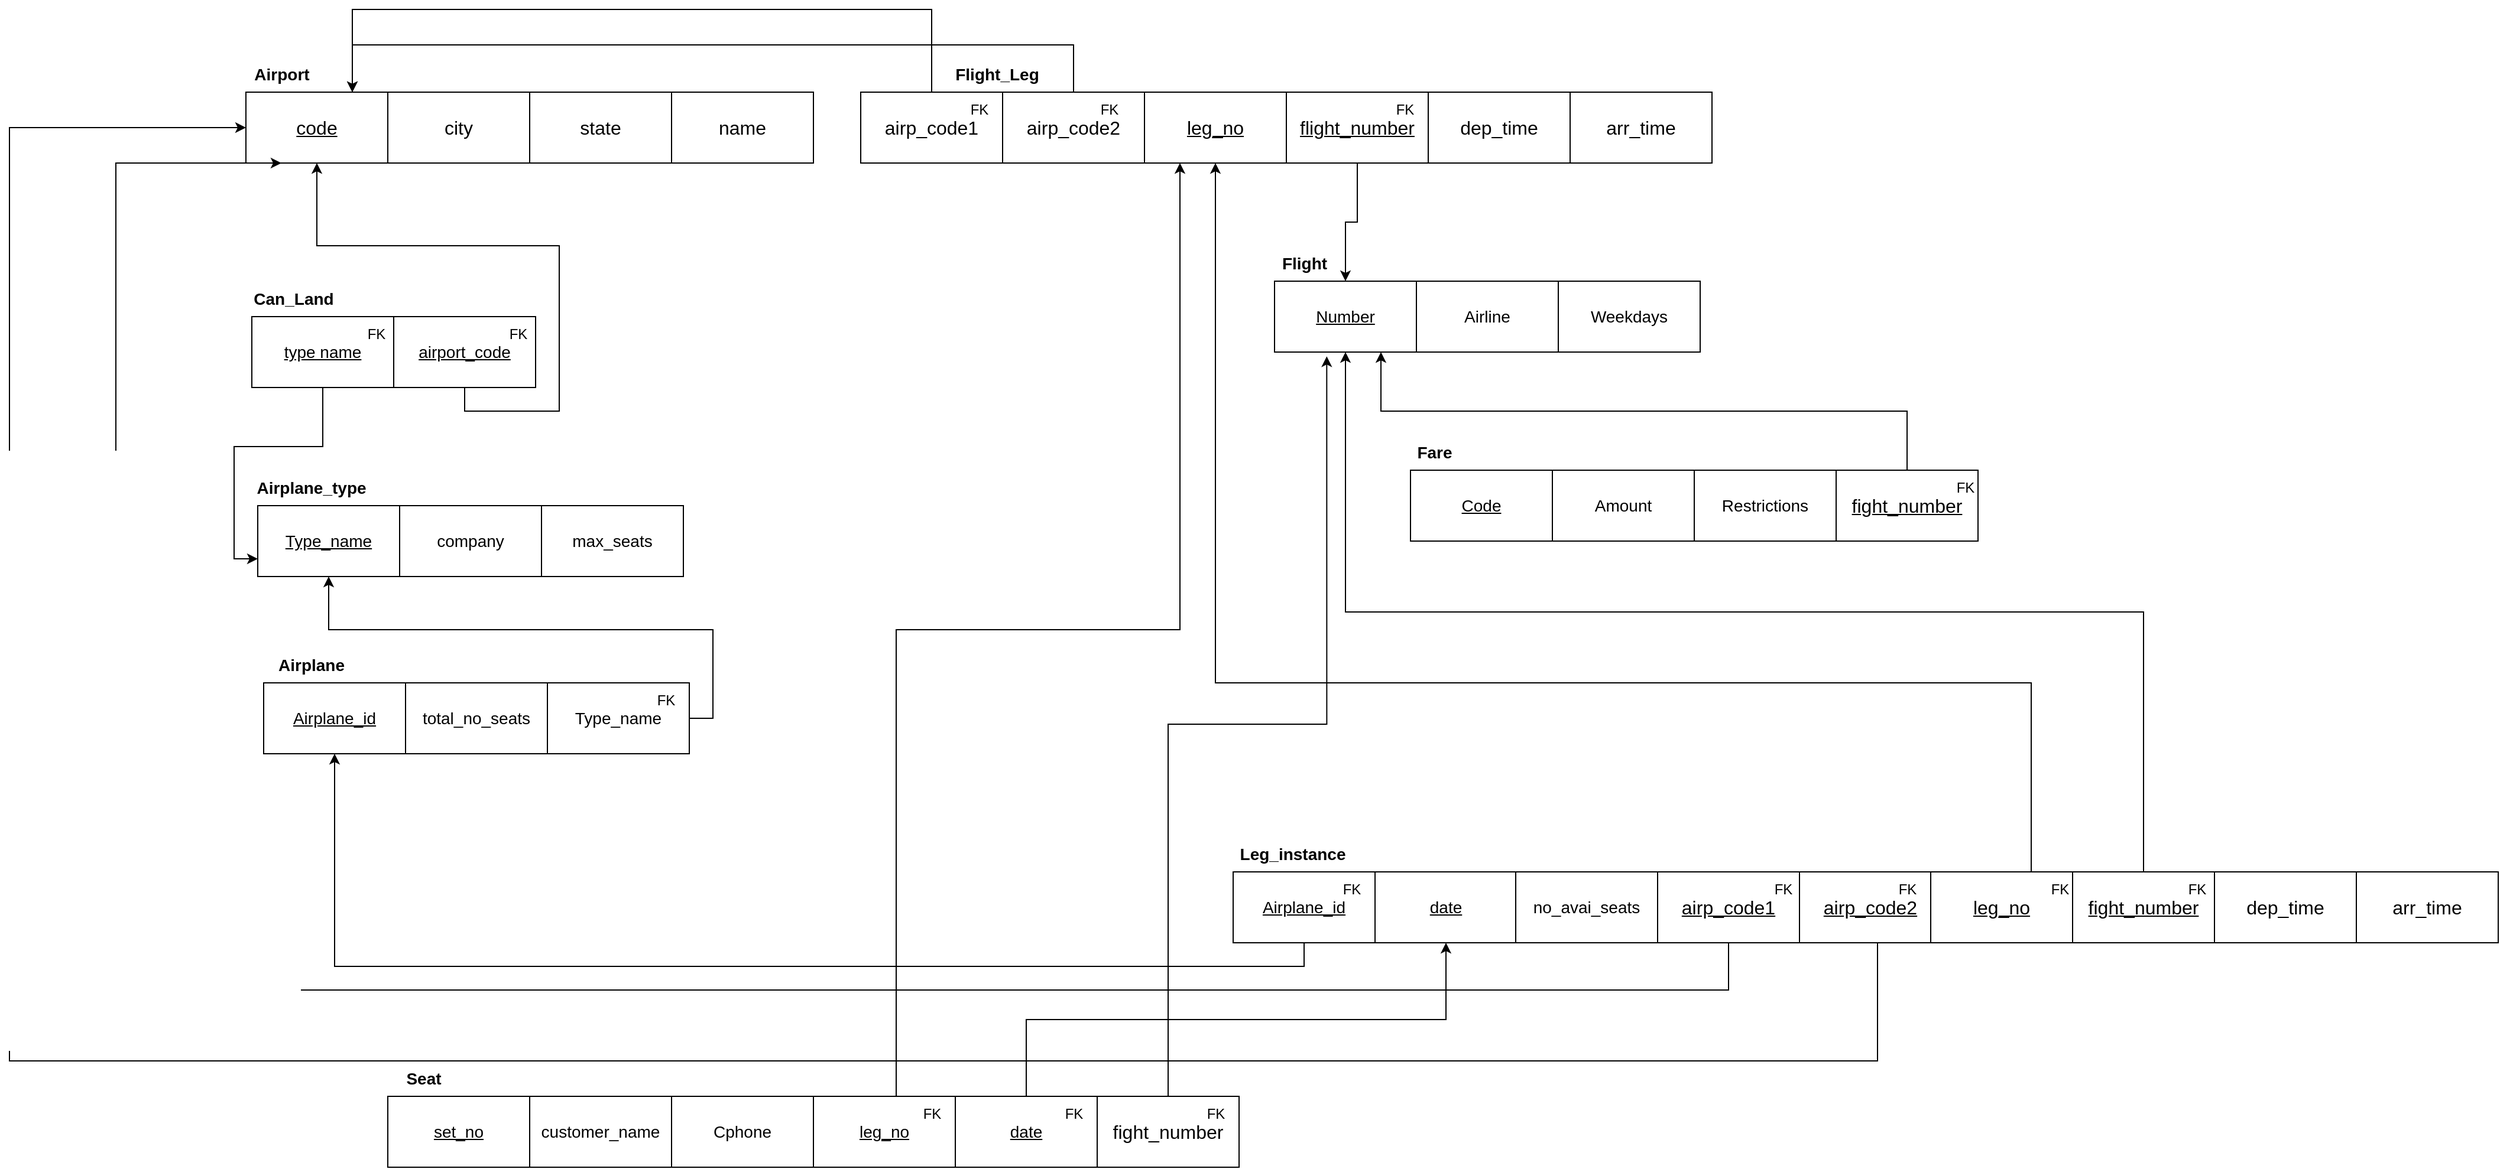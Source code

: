 <mxfile version="21.0.6" type="device"><diagram name="Página-1" id="JEeEAYfSQi2A84eLueMI"><mxGraphModel dx="3804" dy="646" grid="1" gridSize="10" guides="1" tooltips="1" connect="1" arrows="1" fold="1" page="0" pageScale="1" pageWidth="1100" pageHeight="850" math="0" shadow="0"><root><mxCell id="0"/><mxCell id="1" parent="0"/><mxCell id="AXRR7q1jsi4SHrhdTzj2-1" value="&lt;u&gt;code&lt;/u&gt;" style="rounded=0;whiteSpace=wrap;html=1;fontSize=16;" vertex="1" parent="1"><mxGeometry x="-300" y="500" width="120" height="60" as="geometry"/></mxCell><mxCell id="AXRR7q1jsi4SHrhdTzj2-2" value="city" style="rounded=0;whiteSpace=wrap;html=1;fontSize=16;" vertex="1" parent="1"><mxGeometry x="-180" y="500" width="120" height="60" as="geometry"/></mxCell><mxCell id="AXRR7q1jsi4SHrhdTzj2-3" value="state" style="rounded=0;whiteSpace=wrap;html=1;fontSize=16;" vertex="1" parent="1"><mxGeometry x="-60" y="500" width="120" height="60" as="geometry"/></mxCell><mxCell id="AXRR7q1jsi4SHrhdTzj2-4" value="&lt;font style=&quot;font-size: 16px;&quot;&gt;name&lt;/font&gt;" style="rounded=0;whiteSpace=wrap;html=1;" vertex="1" parent="1"><mxGeometry x="60" y="500" width="120" height="60" as="geometry"/></mxCell><mxCell id="AXRR7q1jsi4SHrhdTzj2-5" value="&lt;font style=&quot;font-size: 14px;&quot;&gt;&lt;b&gt;Airport&lt;/b&gt;&lt;/font&gt;" style="text;html=1;align=center;verticalAlign=middle;resizable=0;points=[];autosize=1;strokeColor=none;fillColor=none;" vertex="1" parent="1"><mxGeometry x="-305" y="470" width="70" height="30" as="geometry"/></mxCell><mxCell id="AXRR7q1jsi4SHrhdTzj2-90" style="edgeStyle=orthogonalEdgeStyle;rounded=0;orthogonalLoop=1;jettySize=auto;html=1;exitX=0.5;exitY=0;exitDx=0;exitDy=0;entryX=0.75;entryY=0;entryDx=0;entryDy=0;" edge="1" parent="1" source="AXRR7q1jsi4SHrhdTzj2-6" target="AXRR7q1jsi4SHrhdTzj2-1"><mxGeometry relative="1" as="geometry"><Array as="points"><mxPoint x="280" y="430"/><mxPoint x="-210" y="430"/></Array></mxGeometry></mxCell><mxCell id="AXRR7q1jsi4SHrhdTzj2-6" value="airp_code1" style="rounded=0;whiteSpace=wrap;html=1;fontSize=16;" vertex="1" parent="1"><mxGeometry x="220" y="500" width="120" height="60" as="geometry"/></mxCell><mxCell id="AXRR7q1jsi4SHrhdTzj2-91" style="edgeStyle=orthogonalEdgeStyle;rounded=0;orthogonalLoop=1;jettySize=auto;html=1;exitX=0.5;exitY=0;exitDx=0;exitDy=0;entryX=0.75;entryY=0;entryDx=0;entryDy=0;" edge="1" parent="1" source="AXRR7q1jsi4SHrhdTzj2-7" target="AXRR7q1jsi4SHrhdTzj2-1"><mxGeometry relative="1" as="geometry"><Array as="points"><mxPoint x="400" y="460"/><mxPoint x="-210" y="460"/></Array></mxGeometry></mxCell><mxCell id="AXRR7q1jsi4SHrhdTzj2-7" value="airp_code2" style="rounded=0;whiteSpace=wrap;html=1;fontSize=16;" vertex="1" parent="1"><mxGeometry x="340" y="500" width="120" height="60" as="geometry"/></mxCell><mxCell id="AXRR7q1jsi4SHrhdTzj2-8" value="&lt;u&gt;leg_no&lt;/u&gt;" style="rounded=0;whiteSpace=wrap;html=1;fontSize=16;" vertex="1" parent="1"><mxGeometry x="460" y="500" width="120" height="60" as="geometry"/></mxCell><mxCell id="AXRR7q1jsi4SHrhdTzj2-67" style="edgeStyle=orthogonalEdgeStyle;rounded=0;orthogonalLoop=1;jettySize=auto;html=1;exitX=0.5;exitY=1;exitDx=0;exitDy=0;" edge="1" parent="1" source="AXRR7q1jsi4SHrhdTzj2-9" target="AXRR7q1jsi4SHrhdTzj2-14"><mxGeometry relative="1" as="geometry"/></mxCell><mxCell id="AXRR7q1jsi4SHrhdTzj2-9" value="&lt;u&gt;flight_number&lt;/u&gt;" style="rounded=0;whiteSpace=wrap;html=1;fontSize=16;" vertex="1" parent="1"><mxGeometry x="580" y="500" width="120" height="60" as="geometry"/></mxCell><mxCell id="AXRR7q1jsi4SHrhdTzj2-10" value="dep_time" style="rounded=0;whiteSpace=wrap;html=1;fontSize=16;" vertex="1" parent="1"><mxGeometry x="700" y="500" width="120" height="60" as="geometry"/></mxCell><mxCell id="AXRR7q1jsi4SHrhdTzj2-11" value="arr_time" style="rounded=0;whiteSpace=wrap;html=1;fontSize=16;" vertex="1" parent="1"><mxGeometry x="820" y="500" width="120" height="60" as="geometry"/></mxCell><mxCell id="AXRR7q1jsi4SHrhdTzj2-12" value="&lt;font style=&quot;font-size: 14px;&quot;&gt;&lt;b&gt;Flight_Leg&lt;/b&gt;&lt;/font&gt;" style="text;html=1;align=center;verticalAlign=middle;resizable=0;points=[];autosize=1;strokeColor=none;fillColor=none;" vertex="1" parent="1"><mxGeometry x="290" y="470" width="90" height="30" as="geometry"/></mxCell><mxCell id="AXRR7q1jsi4SHrhdTzj2-14" value="&lt;font style=&quot;font-size: 14px;&quot;&gt;&lt;u&gt;Number&lt;/u&gt;&lt;/font&gt;" style="rounded=0;whiteSpace=wrap;html=1;" vertex="1" parent="1"><mxGeometry x="570" y="660" width="120" height="60" as="geometry"/></mxCell><mxCell id="AXRR7q1jsi4SHrhdTzj2-15" value="&lt;font style=&quot;font-size: 14px;&quot;&gt;Airline&lt;/font&gt;" style="rounded=0;whiteSpace=wrap;html=1;" vertex="1" parent="1"><mxGeometry x="690" y="660" width="120" height="60" as="geometry"/></mxCell><mxCell id="AXRR7q1jsi4SHrhdTzj2-16" value="&lt;font style=&quot;font-size: 14px;&quot;&gt;Weekdays&lt;/font&gt;" style="rounded=0;whiteSpace=wrap;html=1;" vertex="1" parent="1"><mxGeometry x="810" y="660" width="120" height="60" as="geometry"/></mxCell><mxCell id="AXRR7q1jsi4SHrhdTzj2-17" value="&lt;font style=&quot;font-size: 14px;&quot;&gt;&lt;b&gt;Flight&lt;/b&gt;&lt;/font&gt;" style="text;html=1;align=center;verticalAlign=middle;resizable=0;points=[];autosize=1;strokeColor=none;fillColor=none;" vertex="1" parent="1"><mxGeometry x="565" y="630" width="60" height="30" as="geometry"/></mxCell><mxCell id="AXRR7q1jsi4SHrhdTzj2-19" value="&lt;font style=&quot;font-size: 14px;&quot;&gt;&lt;u&gt;Code&lt;/u&gt;&lt;/font&gt;" style="rounded=0;whiteSpace=wrap;html=1;" vertex="1" parent="1"><mxGeometry x="685" y="820" width="120" height="60" as="geometry"/></mxCell><mxCell id="AXRR7q1jsi4SHrhdTzj2-20" value="&lt;font style=&quot;font-size: 14px;&quot;&gt;Amount&lt;/font&gt;" style="rounded=0;whiteSpace=wrap;html=1;" vertex="1" parent="1"><mxGeometry x="805" y="820" width="120" height="60" as="geometry"/></mxCell><mxCell id="AXRR7q1jsi4SHrhdTzj2-21" value="&lt;font style=&quot;font-size: 14px;&quot;&gt;Restrictions&lt;/font&gt;" style="rounded=0;whiteSpace=wrap;html=1;" vertex="1" parent="1"><mxGeometry x="925" y="820" width="120" height="60" as="geometry"/></mxCell><mxCell id="AXRR7q1jsi4SHrhdTzj2-22" value="&lt;font style=&quot;font-size: 14px;&quot;&gt;&lt;b&gt;Fare&lt;/b&gt;&lt;/font&gt;" style="text;html=1;align=center;verticalAlign=middle;resizable=0;points=[];autosize=1;strokeColor=none;fillColor=none;" vertex="1" parent="1"><mxGeometry x="680" y="790" width="50" height="30" as="geometry"/></mxCell><mxCell id="AXRR7q1jsi4SHrhdTzj2-68" style="edgeStyle=orthogonalEdgeStyle;rounded=0;orthogonalLoop=1;jettySize=auto;html=1;exitX=0.5;exitY=0;exitDx=0;exitDy=0;entryX=0.75;entryY=1;entryDx=0;entryDy=0;" edge="1" parent="1" source="AXRR7q1jsi4SHrhdTzj2-23" target="AXRR7q1jsi4SHrhdTzj2-14"><mxGeometry relative="1" as="geometry"/></mxCell><mxCell id="AXRR7q1jsi4SHrhdTzj2-23" value="&lt;u&gt;fight_number&lt;/u&gt;" style="rounded=0;whiteSpace=wrap;html=1;fontSize=16;" vertex="1" parent="1"><mxGeometry x="1045" y="820" width="120" height="60" as="geometry"/></mxCell><mxCell id="AXRR7q1jsi4SHrhdTzj2-60" style="edgeStyle=orthogonalEdgeStyle;rounded=0;orthogonalLoop=1;jettySize=auto;html=1;entryX=0;entryY=0.75;entryDx=0;entryDy=0;" edge="1" parent="1" source="AXRR7q1jsi4SHrhdTzj2-24" target="AXRR7q1jsi4SHrhdTzj2-29"><mxGeometry relative="1" as="geometry"/></mxCell><mxCell id="AXRR7q1jsi4SHrhdTzj2-24" value="&lt;font style=&quot;font-size: 14px;&quot;&gt;&lt;u&gt;type name&lt;/u&gt;&lt;/font&gt;" style="rounded=0;whiteSpace=wrap;html=1;" vertex="1" parent="1"><mxGeometry x="-295" y="690" width="120" height="60" as="geometry"/></mxCell><mxCell id="AXRR7q1jsi4SHrhdTzj2-59" style="edgeStyle=orthogonalEdgeStyle;rounded=0;orthogonalLoop=1;jettySize=auto;html=1;exitX=0.5;exitY=1;exitDx=0;exitDy=0;entryX=0.5;entryY=1;entryDx=0;entryDy=0;" edge="1" parent="1" source="AXRR7q1jsi4SHrhdTzj2-25" target="AXRR7q1jsi4SHrhdTzj2-1"><mxGeometry relative="1" as="geometry"><mxPoint x="-60" y="580" as="targetPoint"/><Array as="points"><mxPoint x="-115" y="770"/><mxPoint x="-35" y="770"/><mxPoint x="-35" y="630"/><mxPoint x="-240" y="630"/></Array></mxGeometry></mxCell><mxCell id="AXRR7q1jsi4SHrhdTzj2-25" value="&lt;span style=&quot;font-size: 14px;&quot;&gt;&lt;u&gt;airport_code&lt;/u&gt;&lt;/span&gt;" style="rounded=0;whiteSpace=wrap;html=1;" vertex="1" parent="1"><mxGeometry x="-175" y="690" width="120" height="60" as="geometry"/></mxCell><mxCell id="AXRR7q1jsi4SHrhdTzj2-27" value="&lt;font style=&quot;font-size: 14px;&quot;&gt;&lt;b&gt;Can_Land&lt;/b&gt;&lt;/font&gt;" style="text;html=1;align=center;verticalAlign=middle;resizable=0;points=[];autosize=1;strokeColor=none;fillColor=none;" vertex="1" parent="1"><mxGeometry x="-305" y="660" width="90" height="30" as="geometry"/></mxCell><mxCell id="AXRR7q1jsi4SHrhdTzj2-29" value="&lt;font style=&quot;font-size: 14px;&quot;&gt;&lt;u&gt;Type_name&lt;/u&gt;&lt;/font&gt;" style="rounded=0;whiteSpace=wrap;html=1;" vertex="1" parent="1"><mxGeometry x="-290" y="850" width="120" height="60" as="geometry"/></mxCell><mxCell id="AXRR7q1jsi4SHrhdTzj2-30" value="&lt;font style=&quot;font-size: 14px;&quot;&gt;company&lt;/font&gt;" style="rounded=0;whiteSpace=wrap;html=1;" vertex="1" parent="1"><mxGeometry x="-170" y="850" width="120" height="60" as="geometry"/></mxCell><mxCell id="AXRR7q1jsi4SHrhdTzj2-31" value="&lt;font style=&quot;font-size: 14px;&quot;&gt;max_seats&lt;/font&gt;" style="rounded=0;whiteSpace=wrap;html=1;" vertex="1" parent="1"><mxGeometry x="-50" y="850" width="120" height="60" as="geometry"/></mxCell><mxCell id="AXRR7q1jsi4SHrhdTzj2-32" value="&lt;font style=&quot;font-size: 14px;&quot;&gt;&lt;b&gt;Airplane_type&lt;/b&gt;&lt;/font&gt;" style="text;html=1;align=center;verticalAlign=middle;resizable=0;points=[];autosize=1;strokeColor=none;fillColor=none;" vertex="1" parent="1"><mxGeometry x="-305" y="820" width="120" height="30" as="geometry"/></mxCell><mxCell id="AXRR7q1jsi4SHrhdTzj2-33" value="&lt;font style=&quot;font-size: 14px;&quot;&gt;&lt;u&gt;Airplane_id&lt;/u&gt;&lt;/font&gt;" style="rounded=0;whiteSpace=wrap;html=1;" vertex="1" parent="1"><mxGeometry x="-285" y="1000" width="120" height="60" as="geometry"/></mxCell><mxCell id="AXRR7q1jsi4SHrhdTzj2-34" value="&lt;font style=&quot;font-size: 14px;&quot;&gt;total_no_seats&lt;/font&gt;" style="rounded=0;whiteSpace=wrap;html=1;" vertex="1" parent="1"><mxGeometry x="-165" y="1000" width="120" height="60" as="geometry"/></mxCell><mxCell id="AXRR7q1jsi4SHrhdTzj2-36" value="&lt;font style=&quot;font-size: 14px;&quot;&gt;&lt;b&gt;Airplane&lt;/b&gt;&lt;/font&gt;" style="text;html=1;align=center;verticalAlign=middle;resizable=0;points=[];autosize=1;strokeColor=none;fillColor=none;" vertex="1" parent="1"><mxGeometry x="-285" y="970" width="80" height="30" as="geometry"/></mxCell><mxCell id="AXRR7q1jsi4SHrhdTzj2-63" style="edgeStyle=orthogonalEdgeStyle;rounded=0;orthogonalLoop=1;jettySize=auto;html=1;exitX=1;exitY=0.5;exitDx=0;exitDy=0;entryX=0.5;entryY=1;entryDx=0;entryDy=0;" edge="1" parent="1" source="AXRR7q1jsi4SHrhdTzj2-37" target="AXRR7q1jsi4SHrhdTzj2-29"><mxGeometry relative="1" as="geometry"/></mxCell><mxCell id="AXRR7q1jsi4SHrhdTzj2-37" value="&lt;font style=&quot;font-size: 14px;&quot;&gt;Type_name&lt;/font&gt;" style="rounded=0;whiteSpace=wrap;html=1;" vertex="1" parent="1"><mxGeometry x="-45" y="1000" width="120" height="60" as="geometry"/></mxCell><mxCell id="AXRR7q1jsi4SHrhdTzj2-38" value="&lt;font style=&quot;font-size: 14px;&quot;&gt;&lt;u&gt;date&lt;/u&gt;&lt;/font&gt;" style="rounded=0;whiteSpace=wrap;html=1;" vertex="1" parent="1"><mxGeometry x="655" y="1160" width="120" height="60" as="geometry"/></mxCell><mxCell id="AXRR7q1jsi4SHrhdTzj2-39" value="&lt;font style=&quot;font-size: 14px;&quot;&gt;no_avai_seats&lt;/font&gt;" style="rounded=0;whiteSpace=wrap;html=1;" vertex="1" parent="1"><mxGeometry x="774" y="1160" width="120" height="60" as="geometry"/></mxCell><mxCell id="AXRR7q1jsi4SHrhdTzj2-41" value="&lt;font style=&quot;font-size: 14px;&quot;&gt;&lt;b&gt;Leg_instance&lt;/b&gt;&lt;/font&gt;" style="text;html=1;align=center;verticalAlign=middle;resizable=0;points=[];autosize=1;strokeColor=none;fillColor=none;" vertex="1" parent="1"><mxGeometry x="530" y="1130" width="110" height="30" as="geometry"/></mxCell><mxCell id="AXRR7q1jsi4SHrhdTzj2-43" value="&lt;font style=&quot;font-size: 14px;&quot;&gt;&lt;u&gt;set_no&lt;/u&gt;&lt;/font&gt;" style="rounded=0;whiteSpace=wrap;html=1;" vertex="1" parent="1"><mxGeometry x="-180" y="1350" width="120" height="60" as="geometry"/></mxCell><mxCell id="AXRR7q1jsi4SHrhdTzj2-44" value="&lt;font style=&quot;font-size: 14px;&quot;&gt;customer_name&lt;/font&gt;" style="rounded=0;whiteSpace=wrap;html=1;" vertex="1" parent="1"><mxGeometry x="-60" y="1350" width="120" height="60" as="geometry"/></mxCell><mxCell id="AXRR7q1jsi4SHrhdTzj2-45" value="&lt;font style=&quot;font-size: 14px;&quot;&gt;Cphone&lt;/font&gt;" style="rounded=0;whiteSpace=wrap;html=1;" vertex="1" parent="1"><mxGeometry x="60" y="1350" width="120" height="60" as="geometry"/></mxCell><mxCell id="AXRR7q1jsi4SHrhdTzj2-46" value="&lt;font style=&quot;font-size: 14px;&quot;&gt;&lt;b&gt;Seat&lt;/b&gt;&lt;/font&gt;" style="text;html=1;align=center;verticalAlign=middle;resizable=0;points=[];autosize=1;strokeColor=none;fillColor=none;" vertex="1" parent="1"><mxGeometry x="-175" y="1320" width="50" height="30" as="geometry"/></mxCell><mxCell id="AXRR7q1jsi4SHrhdTzj2-83" style="edgeStyle=orthogonalEdgeStyle;rounded=0;orthogonalLoop=1;jettySize=auto;html=1;exitX=0.5;exitY=1;exitDx=0;exitDy=0;entryX=0.25;entryY=1;entryDx=0;entryDy=0;" edge="1" parent="1" source="AXRR7q1jsi4SHrhdTzj2-48" target="AXRR7q1jsi4SHrhdTzj2-1"><mxGeometry relative="1" as="geometry"><Array as="points"><mxPoint x="954" y="1260"/><mxPoint x="-410" y="1260"/><mxPoint x="-410" y="560"/></Array></mxGeometry></mxCell><mxCell id="AXRR7q1jsi4SHrhdTzj2-48" value="&lt;u&gt;airp_code1&lt;/u&gt;" style="rounded=0;whiteSpace=wrap;html=1;fontSize=16;" vertex="1" parent="1"><mxGeometry x="894" y="1160" width="120" height="60" as="geometry"/></mxCell><mxCell id="AXRR7q1jsi4SHrhdTzj2-84" style="edgeStyle=orthogonalEdgeStyle;rounded=0;orthogonalLoop=1;jettySize=auto;html=1;exitX=0.5;exitY=1;exitDx=0;exitDy=0;entryX=0;entryY=0.5;entryDx=0;entryDy=0;" edge="1" parent="1" source="AXRR7q1jsi4SHrhdTzj2-49" target="AXRR7q1jsi4SHrhdTzj2-1"><mxGeometry relative="1" as="geometry"><Array as="points"><mxPoint x="1080" y="1220"/><mxPoint x="1080" y="1320"/><mxPoint x="-500" y="1320"/><mxPoint x="-500" y="530"/></Array></mxGeometry></mxCell><mxCell id="AXRR7q1jsi4SHrhdTzj2-49" value="&lt;u&gt;airp_code2&lt;/u&gt;" style="rounded=0;whiteSpace=wrap;html=1;fontSize=16;" vertex="1" parent="1"><mxGeometry x="1014" y="1160" width="120" height="60" as="geometry"/></mxCell><mxCell id="AXRR7q1jsi4SHrhdTzj2-70" style="edgeStyle=orthogonalEdgeStyle;rounded=0;orthogonalLoop=1;jettySize=auto;html=1;exitX=0.5;exitY=0;exitDx=0;exitDy=0;entryX=0.5;entryY=1;entryDx=0;entryDy=0;" edge="1" parent="1" source="AXRR7q1jsi4SHrhdTzj2-50" target="AXRR7q1jsi4SHrhdTzj2-8"><mxGeometry relative="1" as="geometry"><Array as="points"><mxPoint x="1210" y="1160"/><mxPoint x="1210" y="1000"/><mxPoint x="520" y="1000"/></Array></mxGeometry></mxCell><mxCell id="AXRR7q1jsi4SHrhdTzj2-50" value="&lt;u&gt;leg_no&lt;/u&gt;" style="rounded=0;whiteSpace=wrap;html=1;fontSize=16;" vertex="1" parent="1"><mxGeometry x="1125" y="1160" width="120" height="60" as="geometry"/></mxCell><mxCell id="AXRR7q1jsi4SHrhdTzj2-65" style="edgeStyle=orthogonalEdgeStyle;rounded=0;orthogonalLoop=1;jettySize=auto;html=1;exitX=0.5;exitY=0;exitDx=0;exitDy=0;" edge="1" parent="1" source="AXRR7q1jsi4SHrhdTzj2-51" target="AXRR7q1jsi4SHrhdTzj2-14"><mxGeometry relative="1" as="geometry"/></mxCell><mxCell id="AXRR7q1jsi4SHrhdTzj2-51" value="&lt;u&gt;fight_number&lt;/u&gt;" style="rounded=0;whiteSpace=wrap;html=1;fontSize=16;" vertex="1" parent="1"><mxGeometry x="1245" y="1160" width="120" height="60" as="geometry"/></mxCell><mxCell id="AXRR7q1jsi4SHrhdTzj2-53" value="dep_time" style="rounded=0;whiteSpace=wrap;html=1;fontSize=16;" vertex="1" parent="1"><mxGeometry x="1365" y="1160" width="120" height="60" as="geometry"/></mxCell><mxCell id="AXRR7q1jsi4SHrhdTzj2-54" value="arr_time" style="rounded=0;whiteSpace=wrap;html=1;fontSize=16;" vertex="1" parent="1"><mxGeometry x="1485" y="1160" width="120" height="60" as="geometry"/></mxCell><mxCell id="AXRR7q1jsi4SHrhdTzj2-78" style="edgeStyle=orthogonalEdgeStyle;rounded=0;orthogonalLoop=1;jettySize=auto;html=1;exitX=0.5;exitY=1;exitDx=0;exitDy=0;entryX=0.5;entryY=1;entryDx=0;entryDy=0;" edge="1" parent="1" source="AXRR7q1jsi4SHrhdTzj2-55" target="AXRR7q1jsi4SHrhdTzj2-33"><mxGeometry relative="1" as="geometry"/></mxCell><mxCell id="AXRR7q1jsi4SHrhdTzj2-55" value="&lt;font style=&quot;font-size: 14px;&quot;&gt;&lt;u&gt;Airplane_id&lt;/u&gt;&lt;/font&gt;" style="rounded=0;whiteSpace=wrap;html=1;" vertex="1" parent="1"><mxGeometry x="535" y="1160" width="120" height="60" as="geometry"/></mxCell><mxCell id="AXRR7q1jsi4SHrhdTzj2-71" style="edgeStyle=orthogonalEdgeStyle;rounded=0;orthogonalLoop=1;jettySize=auto;html=1;exitX=0.5;exitY=0;exitDx=0;exitDy=0;entryX=0.25;entryY=1;entryDx=0;entryDy=0;" edge="1" parent="1" source="AXRR7q1jsi4SHrhdTzj2-56" target="AXRR7q1jsi4SHrhdTzj2-8"><mxGeometry relative="1" as="geometry"><Array as="points"><mxPoint x="250" y="1350"/><mxPoint x="250" y="955"/><mxPoint x="490" y="955"/></Array></mxGeometry></mxCell><mxCell id="AXRR7q1jsi4SHrhdTzj2-56" value="&lt;font style=&quot;font-size: 14px;&quot;&gt;&lt;u&gt;leg_no&lt;/u&gt;&lt;/font&gt;" style="rounded=0;whiteSpace=wrap;html=1;" vertex="1" parent="1"><mxGeometry x="180" y="1350" width="120" height="60" as="geometry"/></mxCell><mxCell id="AXRR7q1jsi4SHrhdTzj2-81" style="edgeStyle=orthogonalEdgeStyle;rounded=0;orthogonalLoop=1;jettySize=auto;html=1;exitX=0.5;exitY=0;exitDx=0;exitDy=0;entryX=0.5;entryY=1;entryDx=0;entryDy=0;" edge="1" parent="1" source="AXRR7q1jsi4SHrhdTzj2-57" target="AXRR7q1jsi4SHrhdTzj2-38"><mxGeometry relative="1" as="geometry"/></mxCell><mxCell id="AXRR7q1jsi4SHrhdTzj2-57" value="&lt;font style=&quot;font-size: 14px;&quot;&gt;&lt;u&gt;date&lt;/u&gt;&lt;/font&gt;" style="rounded=0;whiteSpace=wrap;html=1;" vertex="1" parent="1"><mxGeometry x="300" y="1350" width="120" height="60" as="geometry"/></mxCell><mxCell id="AXRR7q1jsi4SHrhdTzj2-66" style="edgeStyle=orthogonalEdgeStyle;rounded=0;orthogonalLoop=1;jettySize=auto;html=1;exitX=0.5;exitY=0;exitDx=0;exitDy=0;entryX=0.368;entryY=1.06;entryDx=0;entryDy=0;entryPerimeter=0;" edge="1" parent="1" source="AXRR7q1jsi4SHrhdTzj2-58" target="AXRR7q1jsi4SHrhdTzj2-14"><mxGeometry relative="1" as="geometry"/></mxCell><mxCell id="AXRR7q1jsi4SHrhdTzj2-58" value="fight_number" style="rounded=0;whiteSpace=wrap;html=1;fontSize=16;" vertex="1" parent="1"><mxGeometry x="420" y="1350" width="120" height="60" as="geometry"/></mxCell><mxCell id="AXRR7q1jsi4SHrhdTzj2-61" value="FK" style="text;html=1;align=center;verticalAlign=middle;resizable=0;points=[];autosize=1;strokeColor=none;fillColor=none;" vertex="1" parent="1"><mxGeometry x="-210" y="690" width="40" height="30" as="geometry"/></mxCell><mxCell id="AXRR7q1jsi4SHrhdTzj2-62" value="FK" style="text;html=1;align=center;verticalAlign=middle;resizable=0;points=[];autosize=1;strokeColor=none;fillColor=none;" vertex="1" parent="1"><mxGeometry x="-90" y="690" width="40" height="30" as="geometry"/></mxCell><mxCell id="AXRR7q1jsi4SHrhdTzj2-69" value="FK" style="text;html=1;align=center;verticalAlign=middle;resizable=0;points=[];autosize=1;strokeColor=none;fillColor=none;" vertex="1" parent="1"><mxGeometry x="660" y="500" width="40" height="30" as="geometry"/></mxCell><mxCell id="AXRR7q1jsi4SHrhdTzj2-72" value="FK" style="text;html=1;align=center;verticalAlign=middle;resizable=0;points=[];autosize=1;strokeColor=none;fillColor=none;" vertex="1" parent="1"><mxGeometry x="1330" y="1160" width="40" height="30" as="geometry"/></mxCell><mxCell id="AXRR7q1jsi4SHrhdTzj2-73" value="FK" style="text;html=1;align=center;verticalAlign=middle;resizable=0;points=[];autosize=1;strokeColor=none;fillColor=none;" vertex="1" parent="1"><mxGeometry x="980" y="1160" width="40" height="30" as="geometry"/></mxCell><mxCell id="AXRR7q1jsi4SHrhdTzj2-75" value="FK" style="text;html=1;align=center;verticalAlign=middle;resizable=0;points=[];autosize=1;strokeColor=none;fillColor=none;" vertex="1" parent="1"><mxGeometry x="615" y="1160" width="40" height="30" as="geometry"/></mxCell><mxCell id="AXRR7q1jsi4SHrhdTzj2-76" value="FK" style="text;html=1;align=center;verticalAlign=middle;resizable=0;points=[];autosize=1;strokeColor=none;fillColor=none;" vertex="1" parent="1"><mxGeometry x="1085" y="1160" width="40" height="30" as="geometry"/></mxCell><mxCell id="AXRR7q1jsi4SHrhdTzj2-77" value="FK" style="text;html=1;align=center;verticalAlign=middle;resizable=0;points=[];autosize=1;strokeColor=none;fillColor=none;" vertex="1" parent="1"><mxGeometry x="1214" y="1160" width="40" height="30" as="geometry"/></mxCell><mxCell id="AXRR7q1jsi4SHrhdTzj2-79" value="FK" style="text;html=1;align=center;verticalAlign=middle;resizable=0;points=[];autosize=1;strokeColor=none;fillColor=none;" vertex="1" parent="1"><mxGeometry x="380" y="1350" width="40" height="30" as="geometry"/></mxCell><mxCell id="AXRR7q1jsi4SHrhdTzj2-82" value="FK" style="text;html=1;align=center;verticalAlign=middle;resizable=0;points=[];autosize=1;strokeColor=none;fillColor=none;" vertex="1" parent="1"><mxGeometry x="500" y="1350" width="40" height="30" as="geometry"/></mxCell><mxCell id="AXRR7q1jsi4SHrhdTzj2-86" value="FK" style="text;html=1;align=center;verticalAlign=middle;resizable=0;points=[];autosize=1;strokeColor=none;fillColor=none;" vertex="1" parent="1"><mxGeometry x="1134" y="820" width="40" height="30" as="geometry"/></mxCell><mxCell id="AXRR7q1jsi4SHrhdTzj2-87" value="FK" style="text;html=1;align=center;verticalAlign=middle;resizable=0;points=[];autosize=1;strokeColor=none;fillColor=none;" vertex="1" parent="1"><mxGeometry x="300" y="500" width="40" height="30" as="geometry"/></mxCell><mxCell id="AXRR7q1jsi4SHrhdTzj2-88" value="FK" style="text;html=1;align=center;verticalAlign=middle;resizable=0;points=[];autosize=1;strokeColor=none;fillColor=none;" vertex="1" parent="1"><mxGeometry x="410" y="500" width="40" height="30" as="geometry"/></mxCell><mxCell id="AXRR7q1jsi4SHrhdTzj2-92" value="FK" style="text;html=1;align=center;verticalAlign=middle;resizable=0;points=[];autosize=1;strokeColor=none;fillColor=none;" vertex="1" parent="1"><mxGeometry x="35" y="1000" width="40" height="30" as="geometry"/></mxCell><mxCell id="AXRR7q1jsi4SHrhdTzj2-93" value="FK" style="text;html=1;align=center;verticalAlign=middle;resizable=0;points=[];autosize=1;strokeColor=none;fillColor=none;" vertex="1" parent="1"><mxGeometry x="260" y="1350" width="40" height="30" as="geometry"/></mxCell></root></mxGraphModel></diagram></mxfile>
